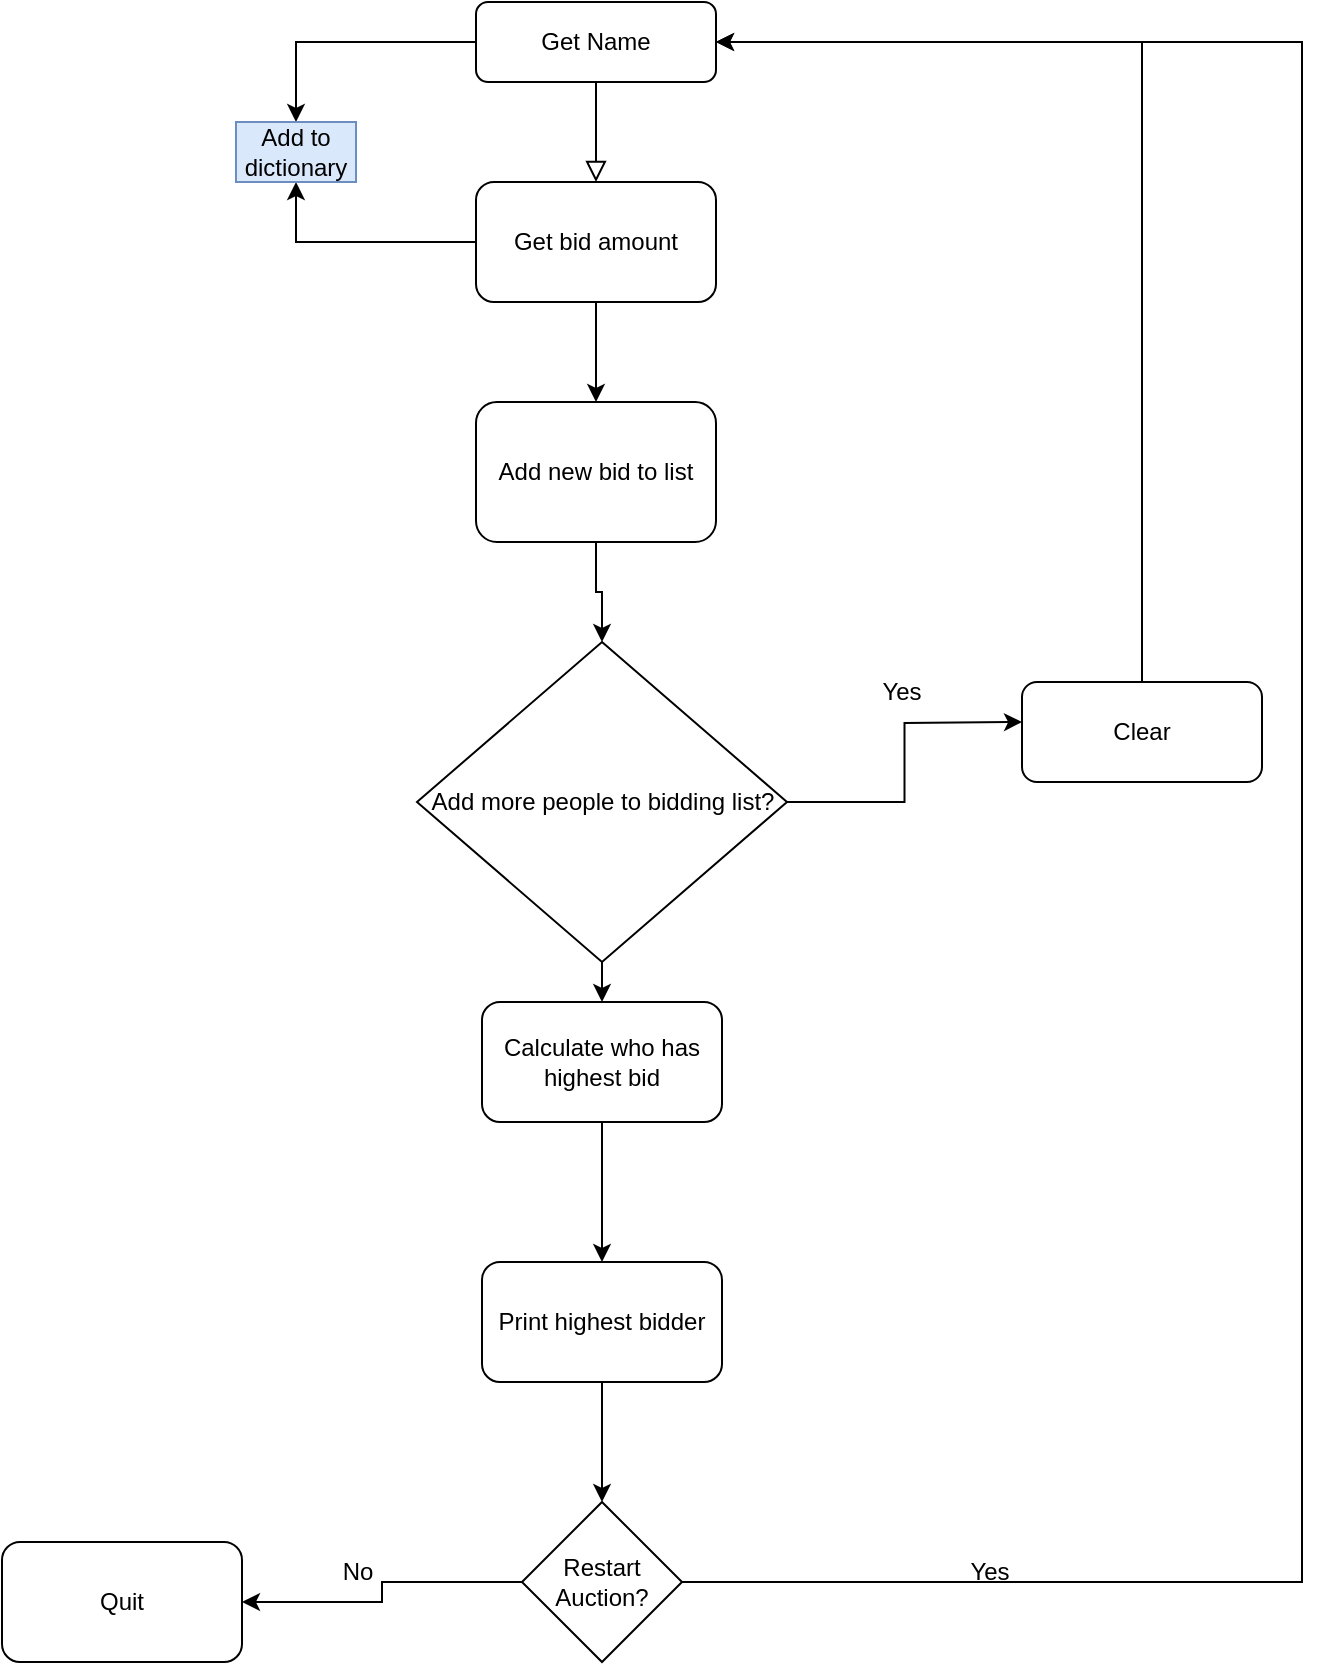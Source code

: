 <mxfile version="20.0.3" type="github">
  <diagram id="C5RBs43oDa-KdzZeNtuy" name="Page-1">
    <mxGraphModel dx="782" dy="468" grid="1" gridSize="10" guides="1" tooltips="1" connect="1" arrows="1" fold="1" page="1" pageScale="1" pageWidth="827" pageHeight="1169" math="0" shadow="0">
      <root>
        <mxCell id="WIyWlLk6GJQsqaUBKTNV-0" />
        <mxCell id="WIyWlLk6GJQsqaUBKTNV-1" parent="WIyWlLk6GJQsqaUBKTNV-0" />
        <mxCell id="WIyWlLk6GJQsqaUBKTNV-2" value="" style="rounded=0;html=1;jettySize=auto;orthogonalLoop=1;fontSize=11;endArrow=block;endFill=0;endSize=8;strokeWidth=1;shadow=0;labelBackgroundColor=none;edgeStyle=orthogonalEdgeStyle;" parent="WIyWlLk6GJQsqaUBKTNV-1" source="WIyWlLk6GJQsqaUBKTNV-3" edge="1">
          <mxGeometry relative="1" as="geometry">
            <mxPoint x="467" y="140" as="targetPoint" />
          </mxGeometry>
        </mxCell>
        <mxCell id="gzeF0NegvIm57rxP7j8j-12" style="edgeStyle=orthogonalEdgeStyle;rounded=0;orthogonalLoop=1;jettySize=auto;html=1;exitX=0;exitY=0.5;exitDx=0;exitDy=0;" edge="1" parent="WIyWlLk6GJQsqaUBKTNV-1" source="WIyWlLk6GJQsqaUBKTNV-3" target="gzeF0NegvIm57rxP7j8j-11">
          <mxGeometry relative="1" as="geometry" />
        </mxCell>
        <mxCell id="WIyWlLk6GJQsqaUBKTNV-3" value="Get Name" style="rounded=1;whiteSpace=wrap;html=1;fontSize=12;glass=0;strokeWidth=1;shadow=0;" parent="WIyWlLk6GJQsqaUBKTNV-1" vertex="1">
          <mxGeometry x="407" y="50" width="120" height="40" as="geometry" />
        </mxCell>
        <mxCell id="gzeF0NegvIm57rxP7j8j-13" style="edgeStyle=orthogonalEdgeStyle;rounded=0;orthogonalLoop=1;jettySize=auto;html=1;entryX=0.5;entryY=1;entryDx=0;entryDy=0;" edge="1" parent="WIyWlLk6GJQsqaUBKTNV-1" source="gzeF0NegvIm57rxP7j8j-0" target="gzeF0NegvIm57rxP7j8j-11">
          <mxGeometry relative="1" as="geometry" />
        </mxCell>
        <mxCell id="gzeF0NegvIm57rxP7j8j-32" style="edgeStyle=orthogonalEdgeStyle;rounded=0;orthogonalLoop=1;jettySize=auto;html=1;exitX=0.5;exitY=1;exitDx=0;exitDy=0;entryX=0.5;entryY=0;entryDx=0;entryDy=0;" edge="1" parent="WIyWlLk6GJQsqaUBKTNV-1" source="gzeF0NegvIm57rxP7j8j-0" target="gzeF0NegvIm57rxP7j8j-30">
          <mxGeometry relative="1" as="geometry" />
        </mxCell>
        <mxCell id="gzeF0NegvIm57rxP7j8j-0" value="Get bid amount" style="rounded=1;whiteSpace=wrap;html=1;" vertex="1" parent="WIyWlLk6GJQsqaUBKTNV-1">
          <mxGeometry x="407" y="140" width="120" height="60" as="geometry" />
        </mxCell>
        <mxCell id="gzeF0NegvIm57rxP7j8j-5" style="edgeStyle=orthogonalEdgeStyle;rounded=0;orthogonalLoop=1;jettySize=auto;html=1;exitX=1;exitY=0.5;exitDx=0;exitDy=0;" edge="1" parent="WIyWlLk6GJQsqaUBKTNV-1" source="gzeF0NegvIm57rxP7j8j-3">
          <mxGeometry relative="1" as="geometry">
            <mxPoint x="680" y="410" as="targetPoint" />
          </mxGeometry>
        </mxCell>
        <mxCell id="gzeF0NegvIm57rxP7j8j-14" style="edgeStyle=orthogonalEdgeStyle;rounded=0;orthogonalLoop=1;jettySize=auto;html=1;exitX=0.5;exitY=1;exitDx=0;exitDy=0;entryX=0.5;entryY=0;entryDx=0;entryDy=0;" edge="1" parent="WIyWlLk6GJQsqaUBKTNV-1" source="gzeF0NegvIm57rxP7j8j-3" target="gzeF0NegvIm57rxP7j8j-10">
          <mxGeometry relative="1" as="geometry" />
        </mxCell>
        <mxCell id="gzeF0NegvIm57rxP7j8j-3" value="Add more people to bidding list?" style="rhombus;whiteSpace=wrap;html=1;" vertex="1" parent="WIyWlLk6GJQsqaUBKTNV-1">
          <mxGeometry x="377.5" y="370" width="185" height="160" as="geometry" />
        </mxCell>
        <mxCell id="gzeF0NegvIm57rxP7j8j-6" value="Yes" style="text;html=1;strokeColor=none;fillColor=none;align=center;verticalAlign=middle;whiteSpace=wrap;rounded=0;" vertex="1" parent="WIyWlLk6GJQsqaUBKTNV-1">
          <mxGeometry x="590" y="380" width="60" height="30" as="geometry" />
        </mxCell>
        <mxCell id="gzeF0NegvIm57rxP7j8j-9" style="edgeStyle=orthogonalEdgeStyle;rounded=0;orthogonalLoop=1;jettySize=auto;html=1;exitX=0.5;exitY=0;exitDx=0;exitDy=0;entryX=1;entryY=0.5;entryDx=0;entryDy=0;" edge="1" parent="WIyWlLk6GJQsqaUBKTNV-1" source="gzeF0NegvIm57rxP7j8j-7" target="WIyWlLk6GJQsqaUBKTNV-3">
          <mxGeometry relative="1" as="geometry" />
        </mxCell>
        <mxCell id="gzeF0NegvIm57rxP7j8j-7" value="Clear" style="rounded=1;whiteSpace=wrap;html=1;" vertex="1" parent="WIyWlLk6GJQsqaUBKTNV-1">
          <mxGeometry x="680" y="390" width="120" height="50" as="geometry" />
        </mxCell>
        <mxCell id="gzeF0NegvIm57rxP7j8j-16" style="edgeStyle=orthogonalEdgeStyle;rounded=0;orthogonalLoop=1;jettySize=auto;html=1;exitX=0.5;exitY=1;exitDx=0;exitDy=0;entryX=0.5;entryY=0;entryDx=0;entryDy=0;" edge="1" parent="WIyWlLk6GJQsqaUBKTNV-1" source="gzeF0NegvIm57rxP7j8j-10" target="gzeF0NegvIm57rxP7j8j-15">
          <mxGeometry relative="1" as="geometry" />
        </mxCell>
        <mxCell id="gzeF0NegvIm57rxP7j8j-10" value="Calculate who has highest bid" style="rounded=1;whiteSpace=wrap;html=1;" vertex="1" parent="WIyWlLk6GJQsqaUBKTNV-1">
          <mxGeometry x="410" y="550" width="120" height="60" as="geometry" />
        </mxCell>
        <mxCell id="gzeF0NegvIm57rxP7j8j-11" value="Add to dictionary" style="text;html=1;strokeColor=#6c8ebf;fillColor=#dae8fc;align=center;verticalAlign=middle;whiteSpace=wrap;rounded=0;" vertex="1" parent="WIyWlLk6GJQsqaUBKTNV-1">
          <mxGeometry x="287" y="110" width="60" height="30" as="geometry" />
        </mxCell>
        <mxCell id="gzeF0NegvIm57rxP7j8j-29" style="edgeStyle=orthogonalEdgeStyle;rounded=0;orthogonalLoop=1;jettySize=auto;html=1;exitX=0.5;exitY=1;exitDx=0;exitDy=0;entryX=0.5;entryY=0;entryDx=0;entryDy=0;" edge="1" parent="WIyWlLk6GJQsqaUBKTNV-1" source="gzeF0NegvIm57rxP7j8j-15" target="gzeF0NegvIm57rxP7j8j-28">
          <mxGeometry relative="1" as="geometry" />
        </mxCell>
        <mxCell id="gzeF0NegvIm57rxP7j8j-15" value="Print highest bidder" style="rounded=1;whiteSpace=wrap;html=1;" vertex="1" parent="WIyWlLk6GJQsqaUBKTNV-1">
          <mxGeometry x="410" y="680" width="120" height="60" as="geometry" />
        </mxCell>
        <mxCell id="gzeF0NegvIm57rxP7j8j-25" style="edgeStyle=orthogonalEdgeStyle;rounded=0;orthogonalLoop=1;jettySize=auto;html=1;entryX=1;entryY=0.5;entryDx=0;entryDy=0;exitX=0;exitY=0.5;exitDx=0;exitDy=0;" edge="1" parent="WIyWlLk6GJQsqaUBKTNV-1" source="gzeF0NegvIm57rxP7j8j-28" target="gzeF0NegvIm57rxP7j8j-20">
          <mxGeometry relative="1" as="geometry">
            <mxPoint x="410" y="850" as="sourcePoint" />
          </mxGeometry>
        </mxCell>
        <mxCell id="gzeF0NegvIm57rxP7j8j-20" value="Quit" style="rounded=1;whiteSpace=wrap;html=1;" vertex="1" parent="WIyWlLk6GJQsqaUBKTNV-1">
          <mxGeometry x="170" y="820" width="120" height="60" as="geometry" />
        </mxCell>
        <mxCell id="gzeF0NegvIm57rxP7j8j-22" value="No" style="text;html=1;strokeColor=none;fillColor=none;align=center;verticalAlign=middle;whiteSpace=wrap;rounded=0;" vertex="1" parent="WIyWlLk6GJQsqaUBKTNV-1">
          <mxGeometry x="317.5" y="820" width="60" height="30" as="geometry" />
        </mxCell>
        <mxCell id="gzeF0NegvIm57rxP7j8j-27" value="Yes" style="text;html=1;strokeColor=none;fillColor=none;align=center;verticalAlign=middle;whiteSpace=wrap;rounded=0;" vertex="1" parent="WIyWlLk6GJQsqaUBKTNV-1">
          <mxGeometry x="634" y="820" width="60" height="30" as="geometry" />
        </mxCell>
        <mxCell id="gzeF0NegvIm57rxP7j8j-31" style="edgeStyle=orthogonalEdgeStyle;rounded=0;orthogonalLoop=1;jettySize=auto;html=1;exitX=1;exitY=0.5;exitDx=0;exitDy=0;entryX=1;entryY=0.5;entryDx=0;entryDy=0;" edge="1" parent="WIyWlLk6GJQsqaUBKTNV-1" source="gzeF0NegvIm57rxP7j8j-28" target="WIyWlLk6GJQsqaUBKTNV-3">
          <mxGeometry relative="1" as="geometry">
            <Array as="points">
              <mxPoint x="820" y="840" />
              <mxPoint x="820" y="70" />
            </Array>
          </mxGeometry>
        </mxCell>
        <mxCell id="gzeF0NegvIm57rxP7j8j-28" value="Restart Auction?" style="rhombus;whiteSpace=wrap;html=1;" vertex="1" parent="WIyWlLk6GJQsqaUBKTNV-1">
          <mxGeometry x="430" y="800" width="80" height="80" as="geometry" />
        </mxCell>
        <mxCell id="gzeF0NegvIm57rxP7j8j-33" style="edgeStyle=orthogonalEdgeStyle;rounded=0;orthogonalLoop=1;jettySize=auto;html=1;exitX=0.5;exitY=1;exitDx=0;exitDy=0;entryX=0.5;entryY=0;entryDx=0;entryDy=0;" edge="1" parent="WIyWlLk6GJQsqaUBKTNV-1" source="gzeF0NegvIm57rxP7j8j-30" target="gzeF0NegvIm57rxP7j8j-3">
          <mxGeometry relative="1" as="geometry" />
        </mxCell>
        <mxCell id="gzeF0NegvIm57rxP7j8j-30" value="Add new bid to list" style="rounded=1;whiteSpace=wrap;html=1;" vertex="1" parent="WIyWlLk6GJQsqaUBKTNV-1">
          <mxGeometry x="407" y="250" width="120" height="70" as="geometry" />
        </mxCell>
      </root>
    </mxGraphModel>
  </diagram>
</mxfile>
